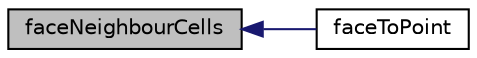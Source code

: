 digraph "faceNeighbourCells"
{
  bgcolor="transparent";
  edge [fontname="Helvetica",fontsize="10",labelfontname="Helvetica",labelfontsize="10"];
  node [fontname="Helvetica",fontsize="10",shape=record];
  rankdir="LR";
  Node1 [label="faceNeighbourCells",height=0.2,width=0.4,color="black", fillcolor="grey75", style="filled", fontcolor="black"];
  Node1 -> Node2 [dir="back",color="midnightblue",fontsize="10",style="solid",fontname="Helvetica"];
  Node2 [label="faceToPoint",height=0.2,width=0.4,color="black",URL="$a02574.html#aef0ad881f05c654086dfb9c09fdff02b",tooltip="From face to tet point. "];
}
